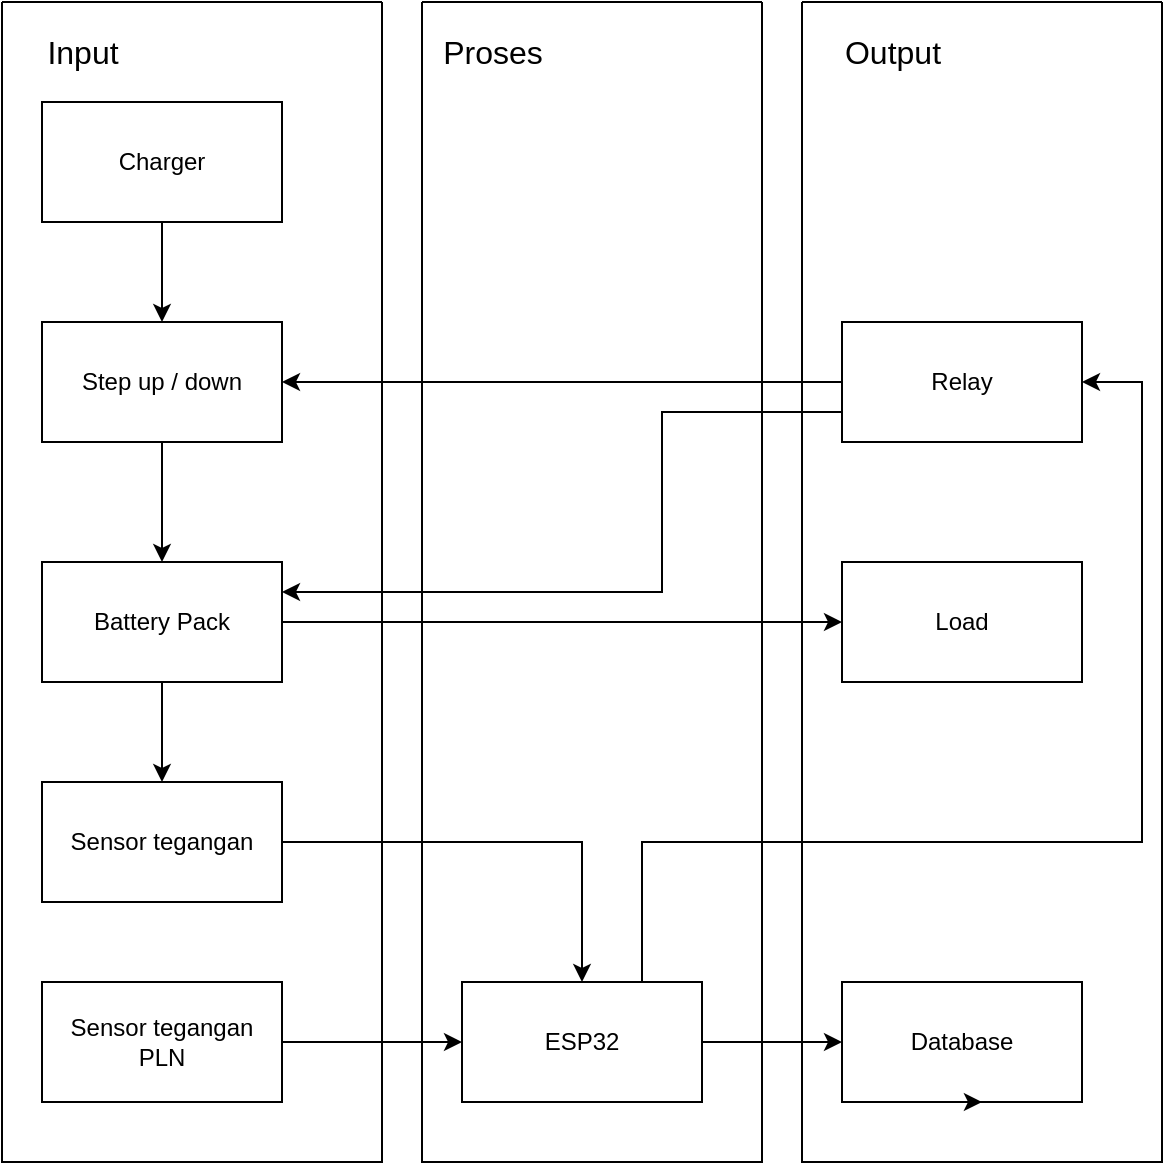 <mxfile version="21.0.6" type="github">
  <diagram name="Page-1" id="BUAs6Dl8SAh3-mOi4Xi8">
    <mxGraphModel dx="1035" dy="1669" grid="1" gridSize="10" guides="1" tooltips="1" connect="1" arrows="1" fold="1" page="1" pageScale="1" pageWidth="850" pageHeight="1100" math="0" shadow="0">
      <root>
        <mxCell id="0" />
        <mxCell id="1" parent="0" />
        <mxCell id="7erlhkqWnkTEHRErr0Er-7" value="" style="edgeStyle=orthogonalEdgeStyle;rounded=0;orthogonalLoop=1;jettySize=auto;html=1;" edge="1" parent="1" source="c9DYXGlkIHO3AR9IcxED-1" target="c9DYXGlkIHO3AR9IcxED-3">
          <mxGeometry relative="1" as="geometry" />
        </mxCell>
        <mxCell id="c9DYXGlkIHO3AR9IcxED-1" value="Charger" style="rounded=0;whiteSpace=wrap;html=1;" parent="1" vertex="1">
          <mxGeometry x="260" y="-30" width="120" height="60" as="geometry" />
        </mxCell>
        <mxCell id="7erlhkqWnkTEHRErr0Er-14" value="" style="edgeStyle=orthogonalEdgeStyle;rounded=0;orthogonalLoop=1;jettySize=auto;html=1;" edge="1" parent="1" source="c9DYXGlkIHO3AR9IcxED-3" target="c9DYXGlkIHO3AR9IcxED-10">
          <mxGeometry relative="1" as="geometry" />
        </mxCell>
        <mxCell id="c9DYXGlkIHO3AR9IcxED-3" value="Step up / down" style="rounded=0;whiteSpace=wrap;html=1;" parent="1" vertex="1">
          <mxGeometry x="260" y="80" width="120" height="60" as="geometry" />
        </mxCell>
        <mxCell id="7erlhkqWnkTEHRErr0Er-9" value="" style="edgeStyle=orthogonalEdgeStyle;rounded=0;orthogonalLoop=1;jettySize=auto;html=1;" edge="1" parent="1" source="c9DYXGlkIHO3AR9IcxED-10" target="c9DYXGlkIHO3AR9IcxED-13">
          <mxGeometry relative="1" as="geometry" />
        </mxCell>
        <mxCell id="7erlhkqWnkTEHRErr0Er-27" value="" style="edgeStyle=orthogonalEdgeStyle;rounded=0;orthogonalLoop=1;jettySize=auto;html=1;" edge="1" parent="1" source="c9DYXGlkIHO3AR9IcxED-10" target="c9DYXGlkIHO3AR9IcxED-27">
          <mxGeometry relative="1" as="geometry" />
        </mxCell>
        <mxCell id="c9DYXGlkIHO3AR9IcxED-10" value="Battery Pack" style="rounded=0;whiteSpace=wrap;html=1;" parent="1" vertex="1">
          <mxGeometry x="260" y="200" width="120" height="60" as="geometry" />
        </mxCell>
        <mxCell id="7erlhkqWnkTEHRErr0Er-24" value="" style="edgeStyle=orthogonalEdgeStyle;rounded=0;orthogonalLoop=1;jettySize=auto;html=1;entryX=0.5;entryY=0;entryDx=0;entryDy=0;" edge="1" parent="1" source="c9DYXGlkIHO3AR9IcxED-13" target="c9DYXGlkIHO3AR9IcxED-15">
          <mxGeometry relative="1" as="geometry">
            <mxPoint x="460" y="340" as="targetPoint" />
          </mxGeometry>
        </mxCell>
        <mxCell id="c9DYXGlkIHO3AR9IcxED-13" value="Sensor tegangan" style="rounded=0;whiteSpace=wrap;html=1;" parent="1" vertex="1">
          <mxGeometry x="260" y="310" width="120" height="60" as="geometry" />
        </mxCell>
        <mxCell id="7erlhkqWnkTEHRErr0Er-33" value="" style="edgeStyle=orthogonalEdgeStyle;rounded=0;orthogonalLoop=1;jettySize=auto;html=1;" edge="1" parent="1" source="c9DYXGlkIHO3AR9IcxED-15" target="c9DYXGlkIHO3AR9IcxED-17">
          <mxGeometry relative="1" as="geometry" />
        </mxCell>
        <mxCell id="c9DYXGlkIHO3AR9IcxED-15" value="ESP32" style="rounded=0;whiteSpace=wrap;html=1;" parent="1" vertex="1">
          <mxGeometry x="470" y="410" width="120" height="60" as="geometry" />
        </mxCell>
        <mxCell id="c9DYXGlkIHO3AR9IcxED-17" value="Database" style="rounded=0;whiteSpace=wrap;html=1;" parent="1" vertex="1">
          <mxGeometry x="660" y="410" width="120" height="60" as="geometry" />
        </mxCell>
        <mxCell id="c9DYXGlkIHO3AR9IcxED-27" value="Load" style="rounded=0;whiteSpace=wrap;html=1;" parent="1" vertex="1">
          <mxGeometry x="660" y="200" width="120" height="60" as="geometry" />
        </mxCell>
        <mxCell id="7erlhkqWnkTEHRErr0Er-22" value="" style="edgeStyle=orthogonalEdgeStyle;rounded=0;orthogonalLoop=1;jettySize=auto;html=1;" edge="1" parent="1" source="7erlhkqWnkTEHRErr0Er-4" target="c9DYXGlkIHO3AR9IcxED-15">
          <mxGeometry relative="1" as="geometry" />
        </mxCell>
        <mxCell id="7erlhkqWnkTEHRErr0Er-4" value="Sensor tegangan PLN" style="rounded=0;whiteSpace=wrap;html=1;" vertex="1" parent="1">
          <mxGeometry x="260" y="410" width="120" height="60" as="geometry" />
        </mxCell>
        <mxCell id="7erlhkqWnkTEHRErr0Er-30" value="" style="edgeStyle=orthogonalEdgeStyle;rounded=0;orthogonalLoop=1;jettySize=auto;html=1;entryX=1;entryY=0.5;entryDx=0;entryDy=0;" edge="1" parent="1" source="7erlhkqWnkTEHRErr0Er-15" target="c9DYXGlkIHO3AR9IcxED-3">
          <mxGeometry relative="1" as="geometry">
            <mxPoint x="550" y="110" as="targetPoint" />
          </mxGeometry>
        </mxCell>
        <mxCell id="7erlhkqWnkTEHRErr0Er-15" value="Relay" style="rounded=0;whiteSpace=wrap;html=1;" vertex="1" parent="1">
          <mxGeometry x="660" y="80" width="120" height="60" as="geometry" />
        </mxCell>
        <mxCell id="7erlhkqWnkTEHRErr0Er-28" value="" style="endArrow=classic;html=1;rounded=0;exitX=0.75;exitY=0;exitDx=0;exitDy=0;entryX=1;entryY=0.5;entryDx=0;entryDy=0;" edge="1" parent="1" source="c9DYXGlkIHO3AR9IcxED-15" target="7erlhkqWnkTEHRErr0Er-15">
          <mxGeometry width="50" height="50" relative="1" as="geometry">
            <mxPoint x="550" y="360" as="sourcePoint" />
            <mxPoint x="600" y="310" as="targetPoint" />
            <Array as="points">
              <mxPoint x="560" y="340" />
              <mxPoint x="810" y="340" />
              <mxPoint x="810" y="110" />
            </Array>
          </mxGeometry>
        </mxCell>
        <mxCell id="7erlhkqWnkTEHRErr0Er-31" value="" style="endArrow=classic;html=1;rounded=0;entryX=1;entryY=0.25;entryDx=0;entryDy=0;exitX=0;exitY=0.75;exitDx=0;exitDy=0;" edge="1" parent="1" source="7erlhkqWnkTEHRErr0Er-15" target="c9DYXGlkIHO3AR9IcxED-10">
          <mxGeometry width="50" height="50" relative="1" as="geometry">
            <mxPoint x="540" y="180" as="sourcePoint" />
            <mxPoint x="590" y="130" as="targetPoint" />
            <Array as="points">
              <mxPoint x="570" y="125" />
              <mxPoint x="570" y="215" />
            </Array>
          </mxGeometry>
        </mxCell>
        <mxCell id="7erlhkqWnkTEHRErr0Er-32" style="edgeStyle=orthogonalEdgeStyle;rounded=0;orthogonalLoop=1;jettySize=auto;html=1;exitX=0.5;exitY=1;exitDx=0;exitDy=0;entryX=0.583;entryY=1;entryDx=0;entryDy=0;entryPerimeter=0;" edge="1" parent="1" source="c9DYXGlkIHO3AR9IcxED-17" target="c9DYXGlkIHO3AR9IcxED-17">
          <mxGeometry relative="1" as="geometry" />
        </mxCell>
        <mxCell id="7erlhkqWnkTEHRErr0Er-37" value="" style="swimlane;startSize=0;" vertex="1" parent="1">
          <mxGeometry x="240" y="-80" width="190" height="580" as="geometry">
            <mxRectangle x="240" y="-80" width="50" height="40" as="alternateBounds" />
          </mxGeometry>
        </mxCell>
        <mxCell id="7erlhkqWnkTEHRErr0Er-44" value="Input" style="text;html=1;align=center;verticalAlign=middle;resizable=0;points=[];autosize=1;strokeColor=none;fillColor=none;fontSize=16;" vertex="1" parent="7erlhkqWnkTEHRErr0Er-37">
          <mxGeometry x="10" y="10" width="60" height="30" as="geometry" />
        </mxCell>
        <mxCell id="7erlhkqWnkTEHRErr0Er-38" value="" style="swimlane;startSize=0;" vertex="1" parent="1">
          <mxGeometry x="450" y="-80" width="170" height="580" as="geometry">
            <mxRectangle x="450" y="-50" width="50" height="40" as="alternateBounds" />
          </mxGeometry>
        </mxCell>
        <mxCell id="7erlhkqWnkTEHRErr0Er-41" value="Proses" style="text;html=1;align=center;verticalAlign=middle;resizable=0;points=[];autosize=1;strokeColor=none;fillColor=none;fontSize=16;" vertex="1" parent="7erlhkqWnkTEHRErr0Er-38">
          <mxGeometry y="10" width="70" height="30" as="geometry" />
        </mxCell>
        <mxCell id="7erlhkqWnkTEHRErr0Er-39" value="" style="swimlane;startSize=0;" vertex="1" parent="1">
          <mxGeometry x="640" y="-80" width="180" height="580" as="geometry">
            <mxRectangle x="640" y="-50" width="50" height="40" as="alternateBounds" />
          </mxGeometry>
        </mxCell>
        <mxCell id="7erlhkqWnkTEHRErr0Er-42" value="Output" style="text;html=1;align=center;verticalAlign=middle;resizable=0;points=[];autosize=1;strokeColor=none;fillColor=none;fontSize=16;" vertex="1" parent="7erlhkqWnkTEHRErr0Er-39">
          <mxGeometry x="10" y="10" width="70" height="30" as="geometry" />
        </mxCell>
      </root>
    </mxGraphModel>
  </diagram>
</mxfile>
